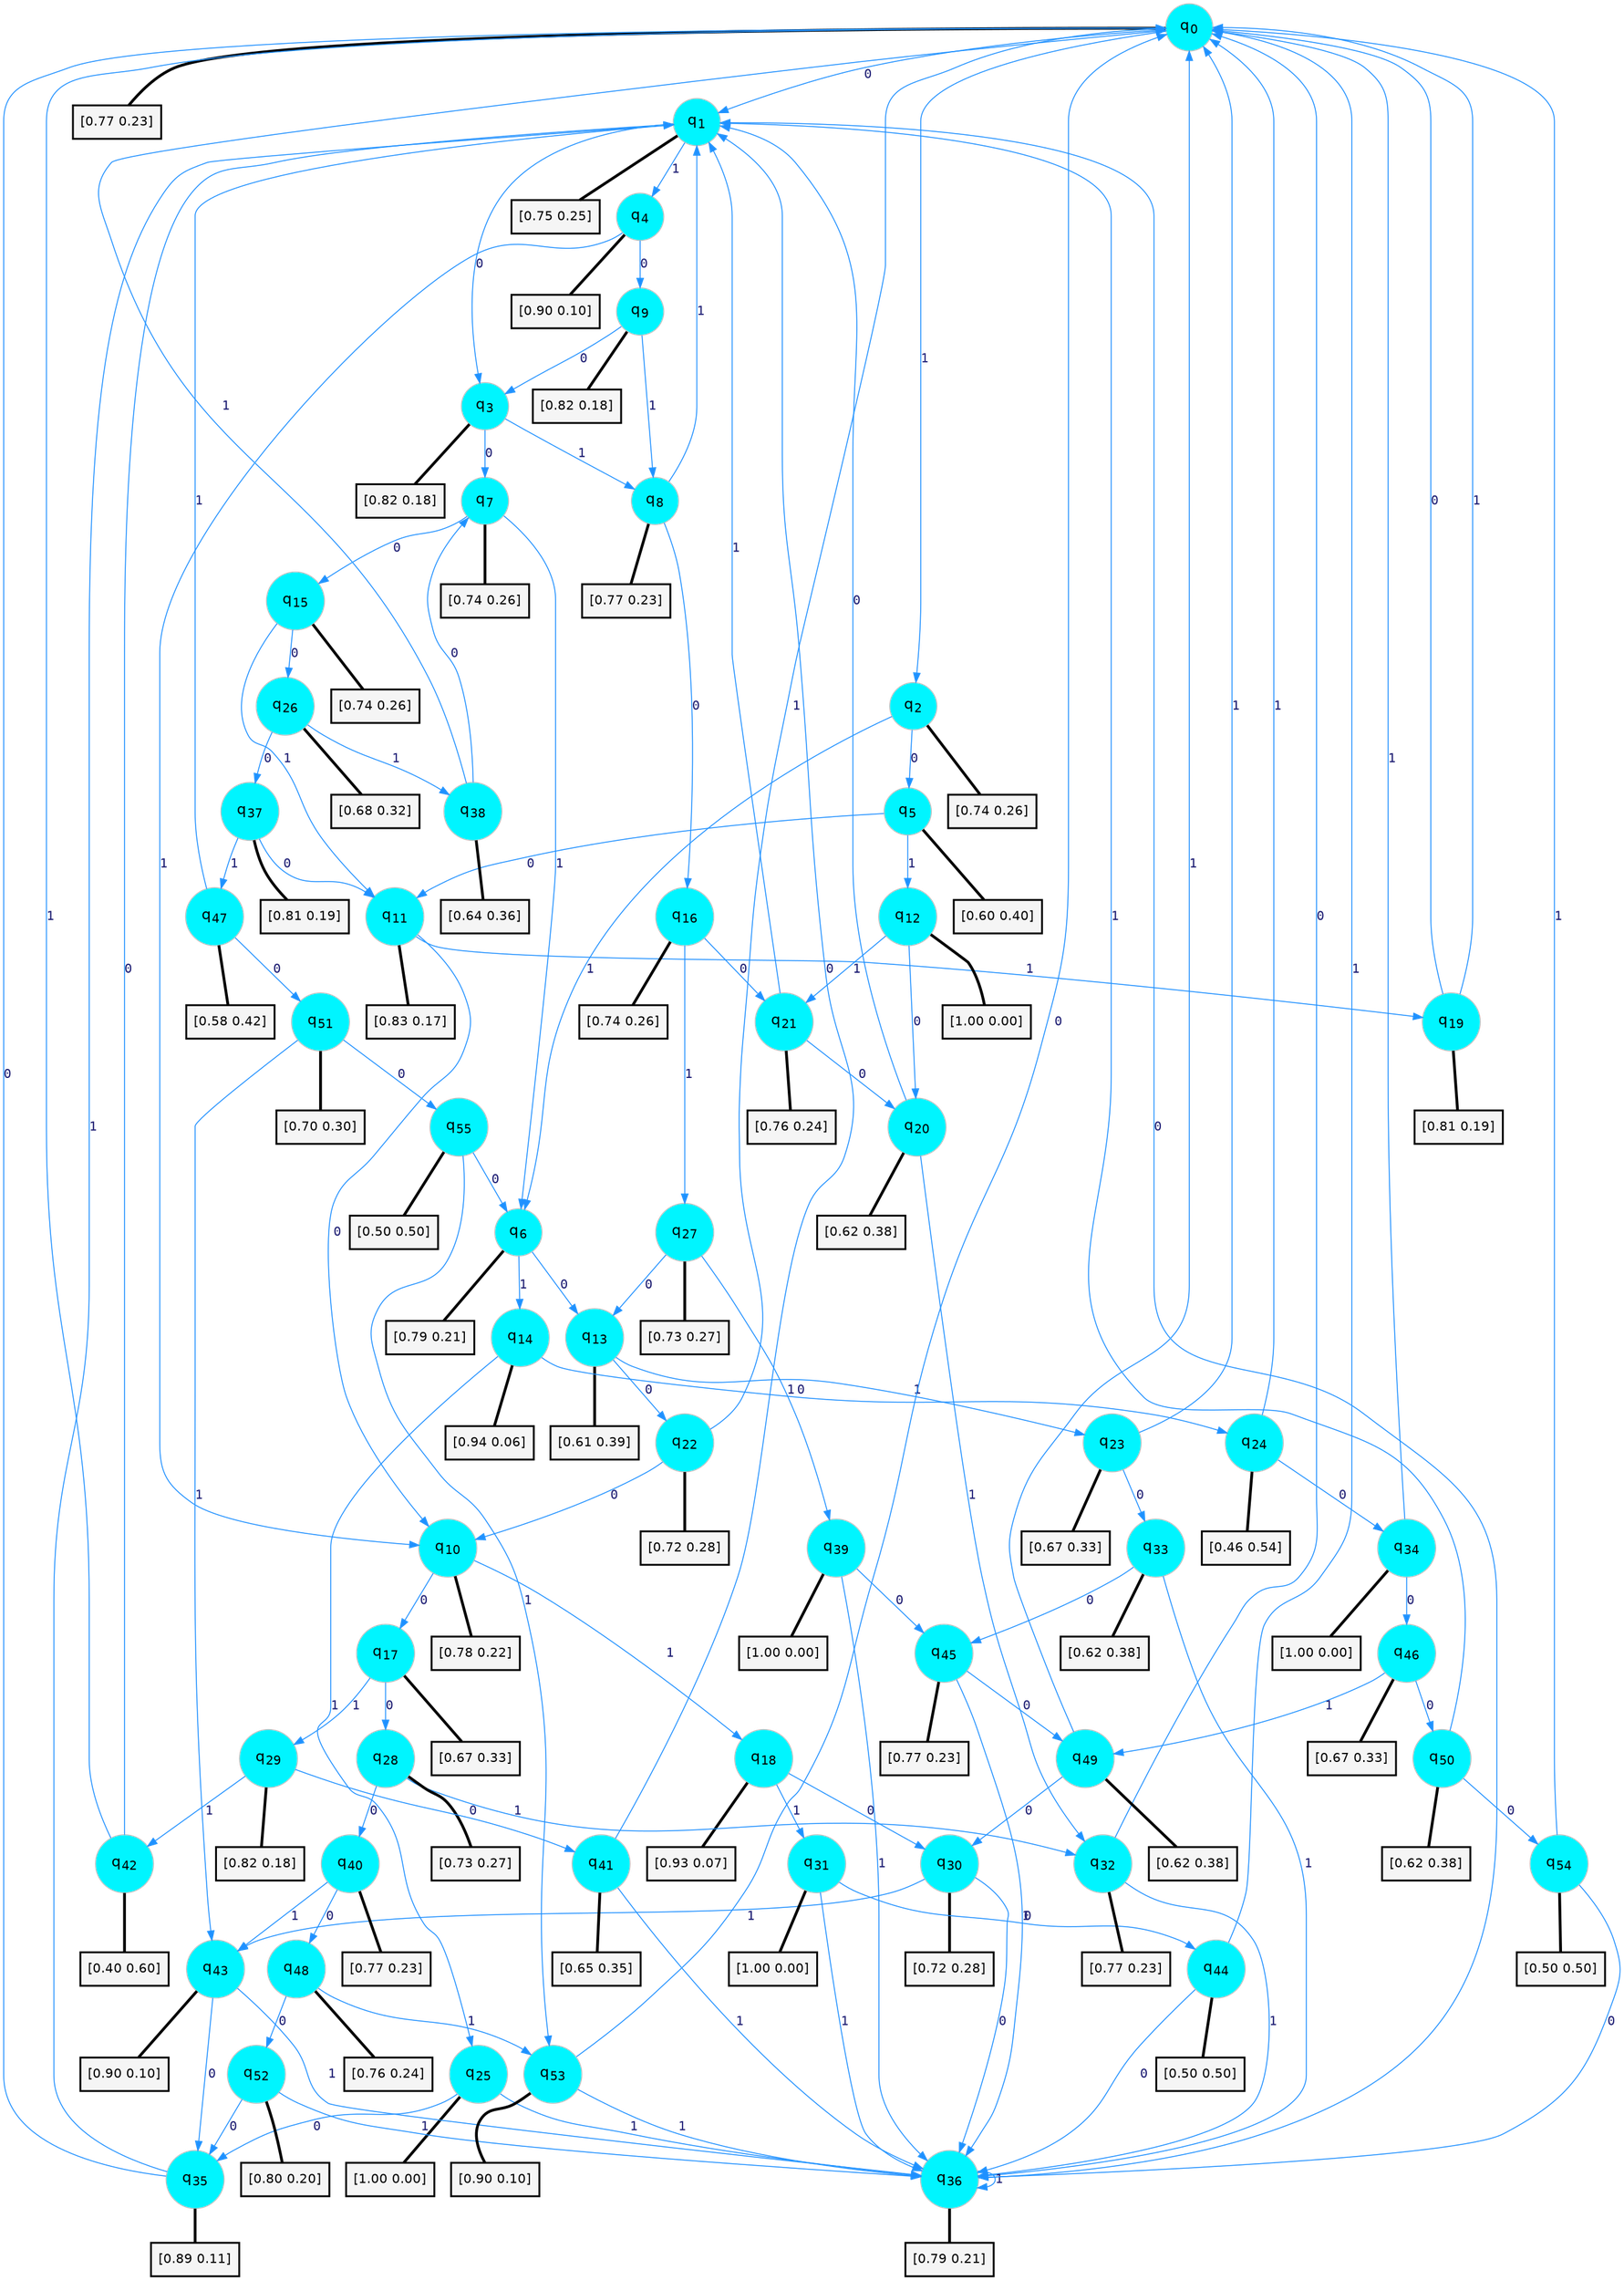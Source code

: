 digraph G {
graph [
bgcolor=transparent, dpi=300, rankdir=TD, size="40,25"];
node [
color=gray, fillcolor=turquoise1, fontcolor=black, fontname=Helvetica, fontsize=16, fontweight=bold, shape=circle, style=filled];
edge [
arrowsize=1, color=dodgerblue1, fontcolor=midnightblue, fontname=courier, fontweight=bold, penwidth=1, style=solid, weight=20];
0[label=<q<SUB>0</SUB>>];
1[label=<q<SUB>1</SUB>>];
2[label=<q<SUB>2</SUB>>];
3[label=<q<SUB>3</SUB>>];
4[label=<q<SUB>4</SUB>>];
5[label=<q<SUB>5</SUB>>];
6[label=<q<SUB>6</SUB>>];
7[label=<q<SUB>7</SUB>>];
8[label=<q<SUB>8</SUB>>];
9[label=<q<SUB>9</SUB>>];
10[label=<q<SUB>10</SUB>>];
11[label=<q<SUB>11</SUB>>];
12[label=<q<SUB>12</SUB>>];
13[label=<q<SUB>13</SUB>>];
14[label=<q<SUB>14</SUB>>];
15[label=<q<SUB>15</SUB>>];
16[label=<q<SUB>16</SUB>>];
17[label=<q<SUB>17</SUB>>];
18[label=<q<SUB>18</SUB>>];
19[label=<q<SUB>19</SUB>>];
20[label=<q<SUB>20</SUB>>];
21[label=<q<SUB>21</SUB>>];
22[label=<q<SUB>22</SUB>>];
23[label=<q<SUB>23</SUB>>];
24[label=<q<SUB>24</SUB>>];
25[label=<q<SUB>25</SUB>>];
26[label=<q<SUB>26</SUB>>];
27[label=<q<SUB>27</SUB>>];
28[label=<q<SUB>28</SUB>>];
29[label=<q<SUB>29</SUB>>];
30[label=<q<SUB>30</SUB>>];
31[label=<q<SUB>31</SUB>>];
32[label=<q<SUB>32</SUB>>];
33[label=<q<SUB>33</SUB>>];
34[label=<q<SUB>34</SUB>>];
35[label=<q<SUB>35</SUB>>];
36[label=<q<SUB>36</SUB>>];
37[label=<q<SUB>37</SUB>>];
38[label=<q<SUB>38</SUB>>];
39[label=<q<SUB>39</SUB>>];
40[label=<q<SUB>40</SUB>>];
41[label=<q<SUB>41</SUB>>];
42[label=<q<SUB>42</SUB>>];
43[label=<q<SUB>43</SUB>>];
44[label=<q<SUB>44</SUB>>];
45[label=<q<SUB>45</SUB>>];
46[label=<q<SUB>46</SUB>>];
47[label=<q<SUB>47</SUB>>];
48[label=<q<SUB>48</SUB>>];
49[label=<q<SUB>49</SUB>>];
50[label=<q<SUB>50</SUB>>];
51[label=<q<SUB>51</SUB>>];
52[label=<q<SUB>52</SUB>>];
53[label=<q<SUB>53</SUB>>];
54[label=<q<SUB>54</SUB>>];
55[label=<q<SUB>55</SUB>>];
56[label="[0.77 0.23]", shape=box,fontcolor=black, fontname=Helvetica, fontsize=14, penwidth=2, fillcolor=whitesmoke,color=black];
57[label="[0.75 0.25]", shape=box,fontcolor=black, fontname=Helvetica, fontsize=14, penwidth=2, fillcolor=whitesmoke,color=black];
58[label="[0.74 0.26]", shape=box,fontcolor=black, fontname=Helvetica, fontsize=14, penwidth=2, fillcolor=whitesmoke,color=black];
59[label="[0.82 0.18]", shape=box,fontcolor=black, fontname=Helvetica, fontsize=14, penwidth=2, fillcolor=whitesmoke,color=black];
60[label="[0.90 0.10]", shape=box,fontcolor=black, fontname=Helvetica, fontsize=14, penwidth=2, fillcolor=whitesmoke,color=black];
61[label="[0.60 0.40]", shape=box,fontcolor=black, fontname=Helvetica, fontsize=14, penwidth=2, fillcolor=whitesmoke,color=black];
62[label="[0.79 0.21]", shape=box,fontcolor=black, fontname=Helvetica, fontsize=14, penwidth=2, fillcolor=whitesmoke,color=black];
63[label="[0.74 0.26]", shape=box,fontcolor=black, fontname=Helvetica, fontsize=14, penwidth=2, fillcolor=whitesmoke,color=black];
64[label="[0.77 0.23]", shape=box,fontcolor=black, fontname=Helvetica, fontsize=14, penwidth=2, fillcolor=whitesmoke,color=black];
65[label="[0.82 0.18]", shape=box,fontcolor=black, fontname=Helvetica, fontsize=14, penwidth=2, fillcolor=whitesmoke,color=black];
66[label="[0.78 0.22]", shape=box,fontcolor=black, fontname=Helvetica, fontsize=14, penwidth=2, fillcolor=whitesmoke,color=black];
67[label="[0.83 0.17]", shape=box,fontcolor=black, fontname=Helvetica, fontsize=14, penwidth=2, fillcolor=whitesmoke,color=black];
68[label="[1.00 0.00]", shape=box,fontcolor=black, fontname=Helvetica, fontsize=14, penwidth=2, fillcolor=whitesmoke,color=black];
69[label="[0.61 0.39]", shape=box,fontcolor=black, fontname=Helvetica, fontsize=14, penwidth=2, fillcolor=whitesmoke,color=black];
70[label="[0.94 0.06]", shape=box,fontcolor=black, fontname=Helvetica, fontsize=14, penwidth=2, fillcolor=whitesmoke,color=black];
71[label="[0.74 0.26]", shape=box,fontcolor=black, fontname=Helvetica, fontsize=14, penwidth=2, fillcolor=whitesmoke,color=black];
72[label="[0.74 0.26]", shape=box,fontcolor=black, fontname=Helvetica, fontsize=14, penwidth=2, fillcolor=whitesmoke,color=black];
73[label="[0.67 0.33]", shape=box,fontcolor=black, fontname=Helvetica, fontsize=14, penwidth=2, fillcolor=whitesmoke,color=black];
74[label="[0.93 0.07]", shape=box,fontcolor=black, fontname=Helvetica, fontsize=14, penwidth=2, fillcolor=whitesmoke,color=black];
75[label="[0.81 0.19]", shape=box,fontcolor=black, fontname=Helvetica, fontsize=14, penwidth=2, fillcolor=whitesmoke,color=black];
76[label="[0.62 0.38]", shape=box,fontcolor=black, fontname=Helvetica, fontsize=14, penwidth=2, fillcolor=whitesmoke,color=black];
77[label="[0.76 0.24]", shape=box,fontcolor=black, fontname=Helvetica, fontsize=14, penwidth=2, fillcolor=whitesmoke,color=black];
78[label="[0.72 0.28]", shape=box,fontcolor=black, fontname=Helvetica, fontsize=14, penwidth=2, fillcolor=whitesmoke,color=black];
79[label="[0.67 0.33]", shape=box,fontcolor=black, fontname=Helvetica, fontsize=14, penwidth=2, fillcolor=whitesmoke,color=black];
80[label="[0.46 0.54]", shape=box,fontcolor=black, fontname=Helvetica, fontsize=14, penwidth=2, fillcolor=whitesmoke,color=black];
81[label="[1.00 0.00]", shape=box,fontcolor=black, fontname=Helvetica, fontsize=14, penwidth=2, fillcolor=whitesmoke,color=black];
82[label="[0.68 0.32]", shape=box,fontcolor=black, fontname=Helvetica, fontsize=14, penwidth=2, fillcolor=whitesmoke,color=black];
83[label="[0.73 0.27]", shape=box,fontcolor=black, fontname=Helvetica, fontsize=14, penwidth=2, fillcolor=whitesmoke,color=black];
84[label="[0.73 0.27]", shape=box,fontcolor=black, fontname=Helvetica, fontsize=14, penwidth=2, fillcolor=whitesmoke,color=black];
85[label="[0.82 0.18]", shape=box,fontcolor=black, fontname=Helvetica, fontsize=14, penwidth=2, fillcolor=whitesmoke,color=black];
86[label="[0.72 0.28]", shape=box,fontcolor=black, fontname=Helvetica, fontsize=14, penwidth=2, fillcolor=whitesmoke,color=black];
87[label="[1.00 0.00]", shape=box,fontcolor=black, fontname=Helvetica, fontsize=14, penwidth=2, fillcolor=whitesmoke,color=black];
88[label="[0.77 0.23]", shape=box,fontcolor=black, fontname=Helvetica, fontsize=14, penwidth=2, fillcolor=whitesmoke,color=black];
89[label="[0.62 0.38]", shape=box,fontcolor=black, fontname=Helvetica, fontsize=14, penwidth=2, fillcolor=whitesmoke,color=black];
90[label="[1.00 0.00]", shape=box,fontcolor=black, fontname=Helvetica, fontsize=14, penwidth=2, fillcolor=whitesmoke,color=black];
91[label="[0.89 0.11]", shape=box,fontcolor=black, fontname=Helvetica, fontsize=14, penwidth=2, fillcolor=whitesmoke,color=black];
92[label="[0.79 0.21]", shape=box,fontcolor=black, fontname=Helvetica, fontsize=14, penwidth=2, fillcolor=whitesmoke,color=black];
93[label="[0.81 0.19]", shape=box,fontcolor=black, fontname=Helvetica, fontsize=14, penwidth=2, fillcolor=whitesmoke,color=black];
94[label="[0.64 0.36]", shape=box,fontcolor=black, fontname=Helvetica, fontsize=14, penwidth=2, fillcolor=whitesmoke,color=black];
95[label="[1.00 0.00]", shape=box,fontcolor=black, fontname=Helvetica, fontsize=14, penwidth=2, fillcolor=whitesmoke,color=black];
96[label="[0.77 0.23]", shape=box,fontcolor=black, fontname=Helvetica, fontsize=14, penwidth=2, fillcolor=whitesmoke,color=black];
97[label="[0.65 0.35]", shape=box,fontcolor=black, fontname=Helvetica, fontsize=14, penwidth=2, fillcolor=whitesmoke,color=black];
98[label="[0.40 0.60]", shape=box,fontcolor=black, fontname=Helvetica, fontsize=14, penwidth=2, fillcolor=whitesmoke,color=black];
99[label="[0.90 0.10]", shape=box,fontcolor=black, fontname=Helvetica, fontsize=14, penwidth=2, fillcolor=whitesmoke,color=black];
100[label="[0.50 0.50]", shape=box,fontcolor=black, fontname=Helvetica, fontsize=14, penwidth=2, fillcolor=whitesmoke,color=black];
101[label="[0.77 0.23]", shape=box,fontcolor=black, fontname=Helvetica, fontsize=14, penwidth=2, fillcolor=whitesmoke,color=black];
102[label="[0.67 0.33]", shape=box,fontcolor=black, fontname=Helvetica, fontsize=14, penwidth=2, fillcolor=whitesmoke,color=black];
103[label="[0.58 0.42]", shape=box,fontcolor=black, fontname=Helvetica, fontsize=14, penwidth=2, fillcolor=whitesmoke,color=black];
104[label="[0.76 0.24]", shape=box,fontcolor=black, fontname=Helvetica, fontsize=14, penwidth=2, fillcolor=whitesmoke,color=black];
105[label="[0.62 0.38]", shape=box,fontcolor=black, fontname=Helvetica, fontsize=14, penwidth=2, fillcolor=whitesmoke,color=black];
106[label="[0.62 0.38]", shape=box,fontcolor=black, fontname=Helvetica, fontsize=14, penwidth=2, fillcolor=whitesmoke,color=black];
107[label="[0.70 0.30]", shape=box,fontcolor=black, fontname=Helvetica, fontsize=14, penwidth=2, fillcolor=whitesmoke,color=black];
108[label="[0.80 0.20]", shape=box,fontcolor=black, fontname=Helvetica, fontsize=14, penwidth=2, fillcolor=whitesmoke,color=black];
109[label="[0.90 0.10]", shape=box,fontcolor=black, fontname=Helvetica, fontsize=14, penwidth=2, fillcolor=whitesmoke,color=black];
110[label="[0.50 0.50]", shape=box,fontcolor=black, fontname=Helvetica, fontsize=14, penwidth=2, fillcolor=whitesmoke,color=black];
111[label="[0.50 0.50]", shape=box,fontcolor=black, fontname=Helvetica, fontsize=14, penwidth=2, fillcolor=whitesmoke,color=black];
0->1 [label=0];
0->2 [label=1];
0->56 [arrowhead=none, penwidth=3,color=black];
1->3 [label=0];
1->4 [label=1];
1->57 [arrowhead=none, penwidth=3,color=black];
2->5 [label=0];
2->6 [label=1];
2->58 [arrowhead=none, penwidth=3,color=black];
3->7 [label=0];
3->8 [label=1];
3->59 [arrowhead=none, penwidth=3,color=black];
4->9 [label=0];
4->10 [label=1];
4->60 [arrowhead=none, penwidth=3,color=black];
5->11 [label=0];
5->12 [label=1];
5->61 [arrowhead=none, penwidth=3,color=black];
6->13 [label=0];
6->14 [label=1];
6->62 [arrowhead=none, penwidth=3,color=black];
7->15 [label=0];
7->6 [label=1];
7->63 [arrowhead=none, penwidth=3,color=black];
8->16 [label=0];
8->1 [label=1];
8->64 [arrowhead=none, penwidth=3,color=black];
9->3 [label=0];
9->8 [label=1];
9->65 [arrowhead=none, penwidth=3,color=black];
10->17 [label=0];
10->18 [label=1];
10->66 [arrowhead=none, penwidth=3,color=black];
11->10 [label=0];
11->19 [label=1];
11->67 [arrowhead=none, penwidth=3,color=black];
12->20 [label=0];
12->21 [label=1];
12->68 [arrowhead=none, penwidth=3,color=black];
13->22 [label=0];
13->23 [label=1];
13->69 [arrowhead=none, penwidth=3,color=black];
14->24 [label=0];
14->25 [label=1];
14->70 [arrowhead=none, penwidth=3,color=black];
15->26 [label=0];
15->11 [label=1];
15->71 [arrowhead=none, penwidth=3,color=black];
16->21 [label=0];
16->27 [label=1];
16->72 [arrowhead=none, penwidth=3,color=black];
17->28 [label=0];
17->29 [label=1];
17->73 [arrowhead=none, penwidth=3,color=black];
18->30 [label=0];
18->31 [label=1];
18->74 [arrowhead=none, penwidth=3,color=black];
19->0 [label=0];
19->0 [label=1];
19->75 [arrowhead=none, penwidth=3,color=black];
20->1 [label=0];
20->32 [label=1];
20->76 [arrowhead=none, penwidth=3,color=black];
21->20 [label=0];
21->1 [label=1];
21->77 [arrowhead=none, penwidth=3,color=black];
22->10 [label=0];
22->0 [label=1];
22->78 [arrowhead=none, penwidth=3,color=black];
23->33 [label=0];
23->0 [label=1];
23->79 [arrowhead=none, penwidth=3,color=black];
24->34 [label=0];
24->0 [label=1];
24->80 [arrowhead=none, penwidth=3,color=black];
25->35 [label=0];
25->36 [label=1];
25->81 [arrowhead=none, penwidth=3,color=black];
26->37 [label=0];
26->38 [label=1];
26->82 [arrowhead=none, penwidth=3,color=black];
27->13 [label=0];
27->39 [label=1];
27->83 [arrowhead=none, penwidth=3,color=black];
28->40 [label=0];
28->32 [label=1];
28->84 [arrowhead=none, penwidth=3,color=black];
29->41 [label=0];
29->42 [label=1];
29->85 [arrowhead=none, penwidth=3,color=black];
30->36 [label=0];
30->43 [label=1];
30->86 [arrowhead=none, penwidth=3,color=black];
31->44 [label=0];
31->36 [label=1];
31->87 [arrowhead=none, penwidth=3,color=black];
32->0 [label=0];
32->36 [label=1];
32->88 [arrowhead=none, penwidth=3,color=black];
33->45 [label=0];
33->36 [label=1];
33->89 [arrowhead=none, penwidth=3,color=black];
34->46 [label=0];
34->0 [label=1];
34->90 [arrowhead=none, penwidth=3,color=black];
35->0 [label=0];
35->1 [label=1];
35->91 [arrowhead=none, penwidth=3,color=black];
36->1 [label=0];
36->36 [label=1];
36->92 [arrowhead=none, penwidth=3,color=black];
37->11 [label=0];
37->47 [label=1];
37->93 [arrowhead=none, penwidth=3,color=black];
38->7 [label=0];
38->0 [label=1];
38->94 [arrowhead=none, penwidth=3,color=black];
39->45 [label=0];
39->36 [label=1];
39->95 [arrowhead=none, penwidth=3,color=black];
40->48 [label=0];
40->43 [label=1];
40->96 [arrowhead=none, penwidth=3,color=black];
41->1 [label=0];
41->36 [label=1];
41->97 [arrowhead=none, penwidth=3,color=black];
42->1 [label=0];
42->0 [label=1];
42->98 [arrowhead=none, penwidth=3,color=black];
43->35 [label=0];
43->36 [label=1];
43->99 [arrowhead=none, penwidth=3,color=black];
44->36 [label=0];
44->0 [label=1];
44->100 [arrowhead=none, penwidth=3,color=black];
45->49 [label=0];
45->36 [label=1];
45->101 [arrowhead=none, penwidth=3,color=black];
46->50 [label=0];
46->49 [label=1];
46->102 [arrowhead=none, penwidth=3,color=black];
47->51 [label=0];
47->1 [label=1];
47->103 [arrowhead=none, penwidth=3,color=black];
48->52 [label=0];
48->53 [label=1];
48->104 [arrowhead=none, penwidth=3,color=black];
49->30 [label=0];
49->0 [label=1];
49->105 [arrowhead=none, penwidth=3,color=black];
50->54 [label=0];
50->1 [label=1];
50->106 [arrowhead=none, penwidth=3,color=black];
51->55 [label=0];
51->43 [label=1];
51->107 [arrowhead=none, penwidth=3,color=black];
52->35 [label=0];
52->36 [label=1];
52->108 [arrowhead=none, penwidth=3,color=black];
53->0 [label=0];
53->36 [label=1];
53->109 [arrowhead=none, penwidth=3,color=black];
54->36 [label=0];
54->0 [label=1];
54->110 [arrowhead=none, penwidth=3,color=black];
55->6 [label=0];
55->53 [label=1];
55->111 [arrowhead=none, penwidth=3,color=black];
}
